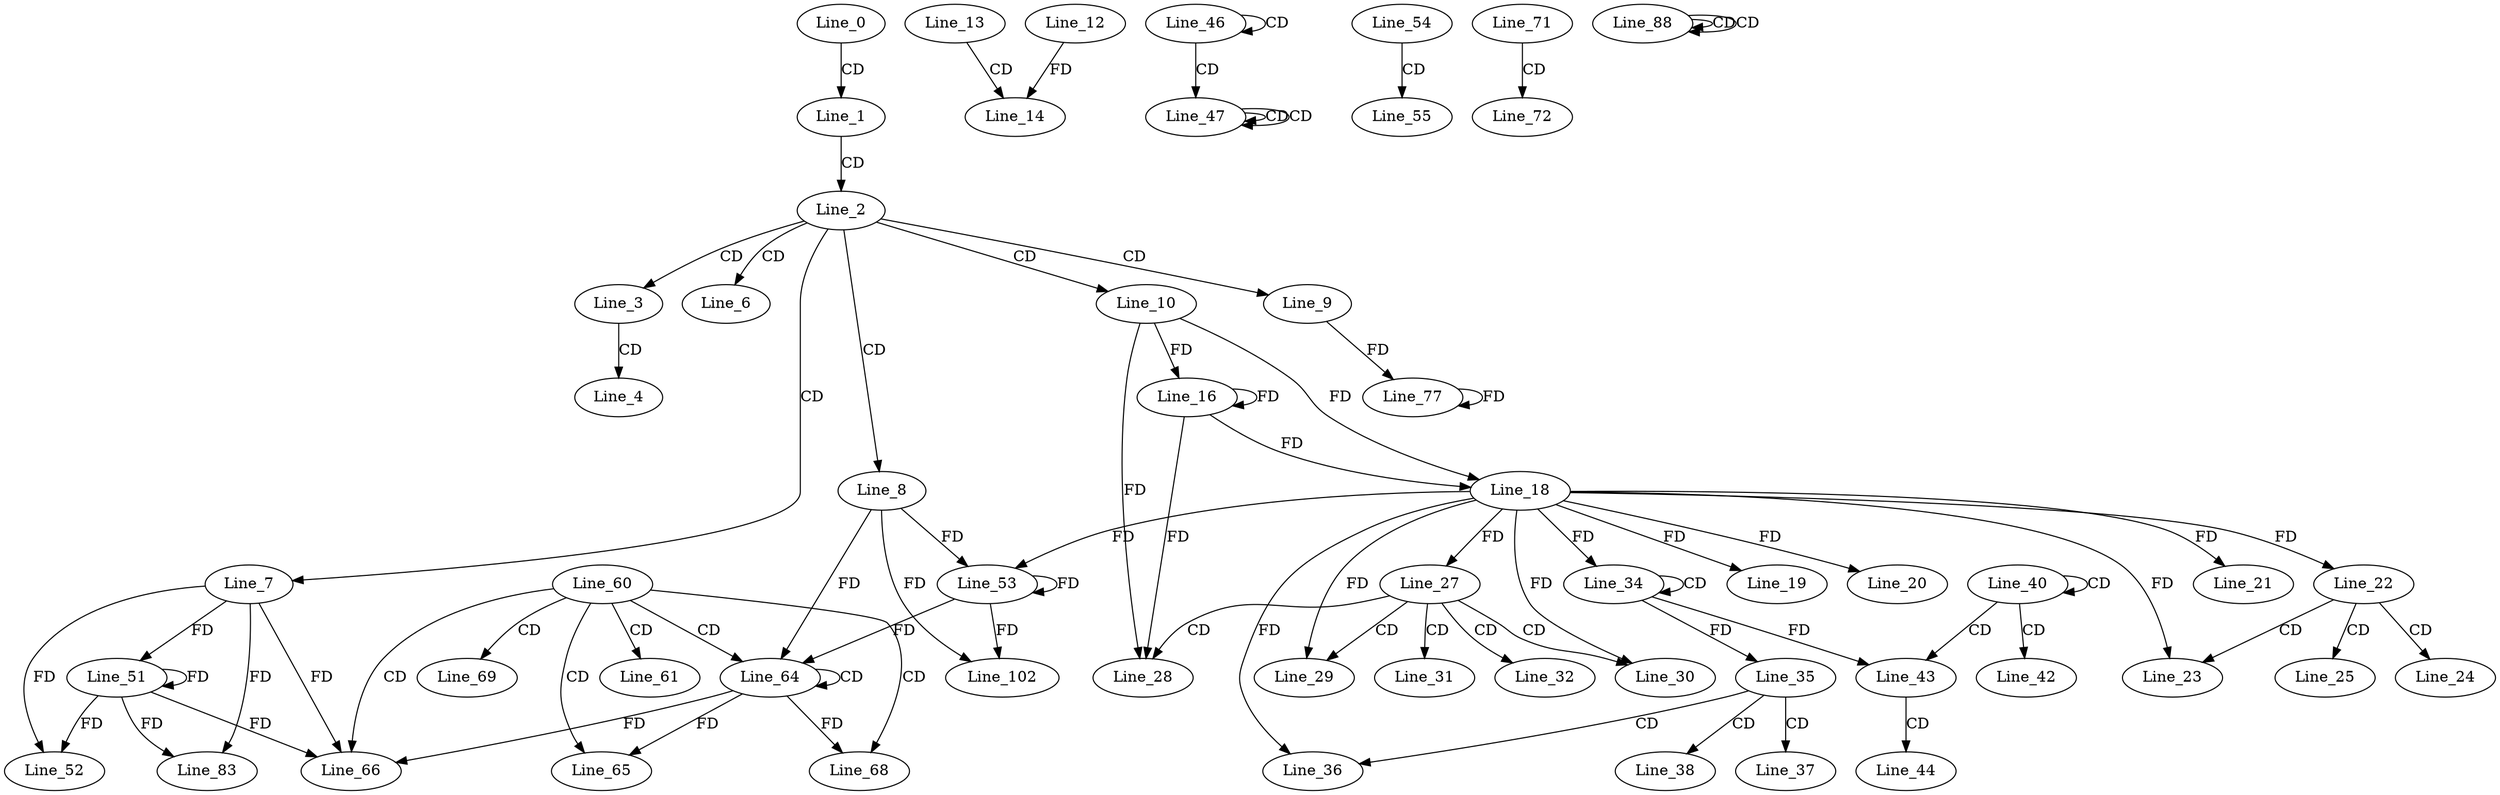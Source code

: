 digraph G {
  Line_0;
  Line_1;
  Line_2;
  Line_3;
  Line_4;
  Line_6;
  Line_7;
  Line_8;
  Line_9;
  Line_10;
  Line_13;
  Line_14;
  Line_12;
  Line_16;
  Line_18;
  Line_18;
  Line_19;
  Line_20;
  Line_21;
  Line_22;
  Line_22;
  Line_23;
  Line_23;
  Line_24;
  Line_25;
  Line_27;
  Line_27;
  Line_28;
  Line_28;
  Line_29;
  Line_29;
  Line_30;
  Line_30;
  Line_31;
  Line_32;
  Line_34;
  Line_34;
  Line_35;
  Line_36;
  Line_36;
  Line_37;
  Line_38;
  Line_40;
  Line_40;
  Line_42;
  Line_43;
  Line_44;
  Line_46;
  Line_46;
  Line_47;
  Line_47;
  Line_47;
  Line_51;
  Line_52;
  Line_53;
  Line_53;
  Line_54;
  Line_55;
  Line_60;
  Line_61;
  Line_64;
  Line_64;
  Line_65;
  Line_66;
  Line_68;
  Line_69;
  Line_71;
  Line_72;
  Line_77;
  Line_83;
  Line_88;
  Line_88;
  Line_88;
  Line_102;
  Line_0 -> Line_1 [ label="CD" ];
  Line_1 -> Line_2 [ label="CD" ];
  Line_2 -> Line_3 [ label="CD" ];
  Line_3 -> Line_4 [ label="CD" ];
  Line_2 -> Line_6 [ label="CD" ];
  Line_2 -> Line_7 [ label="CD" ];
  Line_2 -> Line_8 [ label="CD" ];
  Line_2 -> Line_9 [ label="CD" ];
  Line_2 -> Line_10 [ label="CD" ];
  Line_13 -> Line_14 [ label="CD" ];
  Line_12 -> Line_14 [ label="FD" ];
  Line_10 -> Line_16 [ label="FD" ];
  Line_16 -> Line_16 [ label="FD" ];
  Line_10 -> Line_18 [ label="FD" ];
  Line_16 -> Line_18 [ label="FD" ];
  Line_18 -> Line_19 [ label="FD" ];
  Line_18 -> Line_20 [ label="FD" ];
  Line_18 -> Line_21 [ label="FD" ];
  Line_18 -> Line_22 [ label="FD" ];
  Line_22 -> Line_23 [ label="CD" ];
  Line_18 -> Line_23 [ label="FD" ];
  Line_22 -> Line_24 [ label="CD" ];
  Line_22 -> Line_25 [ label="CD" ];
  Line_18 -> Line_27 [ label="FD" ];
  Line_27 -> Line_28 [ label="CD" ];
  Line_10 -> Line_28 [ label="FD" ];
  Line_16 -> Line_28 [ label="FD" ];
  Line_27 -> Line_29 [ label="CD" ];
  Line_18 -> Line_29 [ label="FD" ];
  Line_27 -> Line_30 [ label="CD" ];
  Line_18 -> Line_30 [ label="FD" ];
  Line_27 -> Line_31 [ label="CD" ];
  Line_27 -> Line_32 [ label="CD" ];
  Line_34 -> Line_34 [ label="CD" ];
  Line_18 -> Line_34 [ label="FD" ];
  Line_34 -> Line_35 [ label="FD" ];
  Line_35 -> Line_36 [ label="CD" ];
  Line_18 -> Line_36 [ label="FD" ];
  Line_35 -> Line_37 [ label="CD" ];
  Line_35 -> Line_38 [ label="CD" ];
  Line_40 -> Line_40 [ label="CD" ];
  Line_40 -> Line_42 [ label="CD" ];
  Line_40 -> Line_43 [ label="CD" ];
  Line_34 -> Line_43 [ label="FD" ];
  Line_43 -> Line_44 [ label="CD" ];
  Line_46 -> Line_46 [ label="CD" ];
  Line_46 -> Line_47 [ label="CD" ];
  Line_47 -> Line_47 [ label="CD" ];
  Line_47 -> Line_47 [ label="CD" ];
  Line_7 -> Line_51 [ label="FD" ];
  Line_51 -> Line_51 [ label="FD" ];
  Line_7 -> Line_52 [ label="FD" ];
  Line_51 -> Line_52 [ label="FD" ];
  Line_8 -> Line_53 [ label="FD" ];
  Line_53 -> Line_53 [ label="FD" ];
  Line_18 -> Line_53 [ label="FD" ];
  Line_54 -> Line_55 [ label="CD" ];
  Line_60 -> Line_61 [ label="CD" ];
  Line_60 -> Line_64 [ label="CD" ];
  Line_64 -> Line_64 [ label="CD" ];
  Line_8 -> Line_64 [ label="FD" ];
  Line_53 -> Line_64 [ label="FD" ];
  Line_60 -> Line_65 [ label="CD" ];
  Line_64 -> Line_65 [ label="FD" ];
  Line_60 -> Line_66 [ label="CD" ];
  Line_7 -> Line_66 [ label="FD" ];
  Line_51 -> Line_66 [ label="FD" ];
  Line_64 -> Line_66 [ label="FD" ];
  Line_60 -> Line_68 [ label="CD" ];
  Line_64 -> Line_68 [ label="FD" ];
  Line_60 -> Line_69 [ label="CD" ];
  Line_71 -> Line_72 [ label="CD" ];
  Line_9 -> Line_77 [ label="FD" ];
  Line_77 -> Line_77 [ label="FD" ];
  Line_7 -> Line_83 [ label="FD" ];
  Line_51 -> Line_83 [ label="FD" ];
  Line_88 -> Line_88 [ label="CD" ];
  Line_88 -> Line_88 [ label="CD" ];
  Line_8 -> Line_102 [ label="FD" ];
  Line_53 -> Line_102 [ label="FD" ];
}
